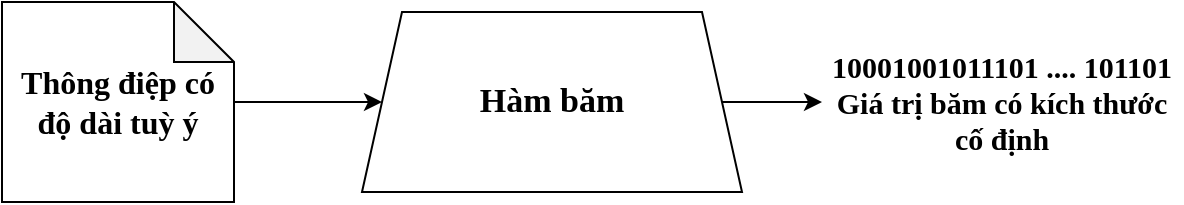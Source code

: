 <mxfile version="28.0.7">
  <diagram name="Page-1" id="AbUgg4t9xm5RcOP1aoXZ">
    <mxGraphModel dx="706" dy="776" grid="1" gridSize="10" guides="1" tooltips="1" connect="1" arrows="1" fold="1" page="1" pageScale="1" pageWidth="827" pageHeight="1169" math="0" shadow="0">
      <root>
        <mxCell id="0" />
        <mxCell id="1" parent="0" />
        <mxCell id="WT3QU0EIKicXrWnQ-oaZ-3" style="edgeStyle=orthogonalEdgeStyle;rounded=0;orthogonalLoop=1;jettySize=auto;html=1;entryX=0;entryY=0.5;entryDx=0;entryDy=0;" edge="1" parent="1" source="k7nX_q8Goyv_tYFvlVki-4" target="k7nX_q8Goyv_tYFvlVki-5">
          <mxGeometry relative="1" as="geometry" />
        </mxCell>
        <mxCell id="k7nX_q8Goyv_tYFvlVki-4" value="&lt;font style=&quot;font-size: 17px;&quot; face=&quot;Times New Roman&quot;&gt;&lt;b style=&quot;&quot;&gt;Hàm băm&lt;/b&gt;&lt;/font&gt;" style="shape=trapezoid;perimeter=trapezoidPerimeter;whiteSpace=wrap;html=1;fixedSize=1;" parent="1" vertex="1">
          <mxGeometry x="350" y="310" width="190" height="90" as="geometry" />
        </mxCell>
        <mxCell id="k7nX_q8Goyv_tYFvlVki-5" value="&lt;div&gt;&lt;font style=&quot;font-size: 15px;&quot; face=&quot;Times New Roman&quot;&gt;10001001011101 .... 101101&lt;/font&gt;&lt;/div&gt;&lt;font style=&quot;font-size: 15px;&quot; face=&quot;Times New Roman&quot;&gt;Giá trị băm có kích thước cố định&lt;/font&gt;" style="text;html=1;align=center;verticalAlign=middle;whiteSpace=wrap;rounded=0;fontStyle=1" parent="1" vertex="1">
          <mxGeometry x="580" y="329" width="180" height="52" as="geometry" />
        </mxCell>
        <mxCell id="WT3QU0EIKicXrWnQ-oaZ-2" style="edgeStyle=orthogonalEdgeStyle;rounded=0;orthogonalLoop=1;jettySize=auto;html=1;" edge="1" parent="1" source="WT3QU0EIKicXrWnQ-oaZ-1" target="k7nX_q8Goyv_tYFvlVki-4">
          <mxGeometry relative="1" as="geometry" />
        </mxCell>
        <mxCell id="WT3QU0EIKicXrWnQ-oaZ-1" value="&lt;font style=&quot;font-size: 16px;&quot; face=&quot;Times New Roman&quot;&gt;&lt;b style=&quot;&quot;&gt;Thông điệp có độ dài tuỳ ý&lt;/b&gt;&lt;/font&gt;" style="shape=note;whiteSpace=wrap;html=1;backgroundOutline=1;darkOpacity=0.05;" vertex="1" parent="1">
          <mxGeometry x="170" y="305" width="116" height="100" as="geometry" />
        </mxCell>
      </root>
    </mxGraphModel>
  </diagram>
</mxfile>
